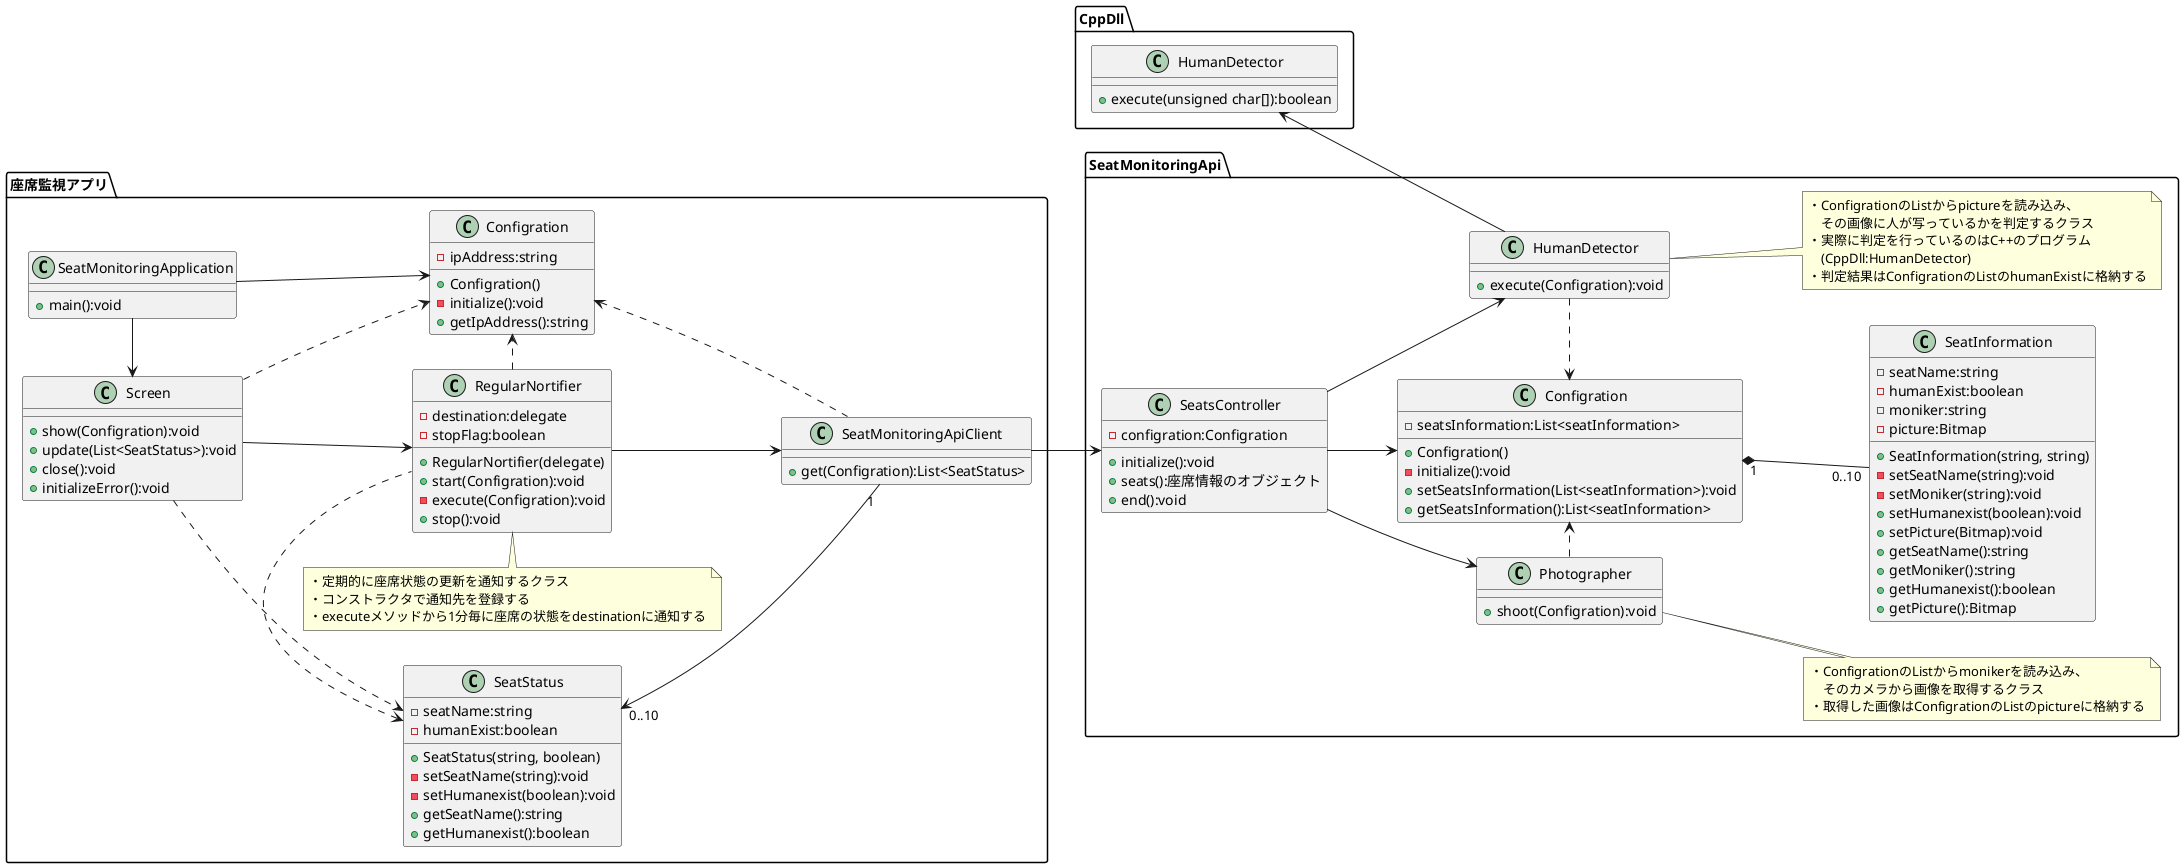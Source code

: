 @startuml クラス図
left to right direction

package 座席監視アプリ {
    class "SeatMonitoringApplication" as SeatMonitoringApplication {
        + main():void
    }

    class "Configration" as ClientConfigration {
		- ipAddress:string
        + Configration()
        - initialize():void
        + getIpAddress():string
    }

	class "Screen" as Screen {
        + show(Configration):void
        + update(List<SeatStatus>):void
		+ close():void
        + initializeError():void
    }

    class "SeatMonitoringApiClient" as SeatMonitoringApiClient {
        + get(Configration):List<SeatStatus>
    }

    class "RegularNortifier" as RegularNortifier {
        - destination:delegate
        - stopFlag:boolean
        + RegularNortifier(delegate)
        + start(Configration):void
        - execute(Configration):void
        + stop():void
    }
        note top of RegularNortifier
            ・定期的に座席状態の更新を通知するクラス
            ・コンストラクタで通知先を登録する
            ・executeメソッドから1分毎に座席の状態をdestinationに通知する
        end note

    class "SeatStatus" as SeatStatus {
        - seatName:string
        - humanExist:boolean
        + SeatStatus(string, boolean)
        - setSeatName(string):void
        - setHumanexist(boolean):void
        + getSeatName():string
        + getHumanexist():boolean
    }
}

package SeatMonitoringApi {
    class "SeatsController" as SeatsController {
        - configration:Configration
        + initialize():void
        + seats():座席情報のオブジェクト
        + end():void
    }
    
    class "Configration" as ServerConfigration {
        - seatsInformation:List<seatInformation>
        + Configration()
        - initialize():void
        + setSeatsInformation(List<seatInformation>):void
        + getSeatsInformation():List<seatInformation>
    }

    class "Photographer" as Photographer {
        + shoot(Configration):void
    }
        note right of Photographer
            ・ConfigrationのListからmonikerを読み込み、
            　そのカメラから画像を取得するクラス
            ・取得した画像はConfigrationのListのpictureに格納する
        end note
    
    class "SeatInformation" as SeatInformation {
        - seatName:string
        - humanExist:boolean
        - moniker:string
        - picture:Bitmap
        + SeatInformation(string, string)
        - setSeatName(string):void
        - setMoniker(string):void
        + setHumanexist(boolean):void
        + setPicture(Bitmap):void
        + getSeatName():string
        + getMoniker():string
        + getHumanexist():boolean
        + getPicture():Bitmap
    }
    
    class "HumanDetector" as CsHumanDetector {
        + execute(Configration):void
    }
        note right of CsHumanDetector
            ・ConfigrationのListからpictureを読み込み、
            　その画像に人が写っているかを判定するクラス
            ・実際に判定を行っているのはC++のプログラム
            　(CppDll:HumanDetector)
            ・判定結果はConfigrationのListのhumanExistに格納する
        end note
}

package CppDll {
    class "HumanDetector" as CppHumanDetector {
        + execute(unsigned char[]):boolean
    }
}

SeatMonitoringApplication -> ClientConfigration
SeatMonitoringApplication -left-> Screen
Screen -down-> RegularNortifier
RegularNortifier -down-> SeatMonitoringApiClient
RegularNortifier .> ClientConfigration
RegularNortifier .left.> SeatStatus
Screen .> SeatStatus
Screen .> ClientConfigration
SeatMonitoringApiClient .left.> ClientConfigration
SeatMonitoringApiClient "1"-left->"0..10" SeatStatus
SeatMonitoringApiClient -down-> SeatsController
ServerConfigration "1"*-down-"0..10" SeatInformation
SeatsController -> ServerConfigration
SeatsController --> Photographer
SeatsController --> CsHumanDetector
CppHumanDetector <-- CsHumanDetector
Photographer .> ServerConfigration
CsHumanDetector .> ServerConfigration

@enduml